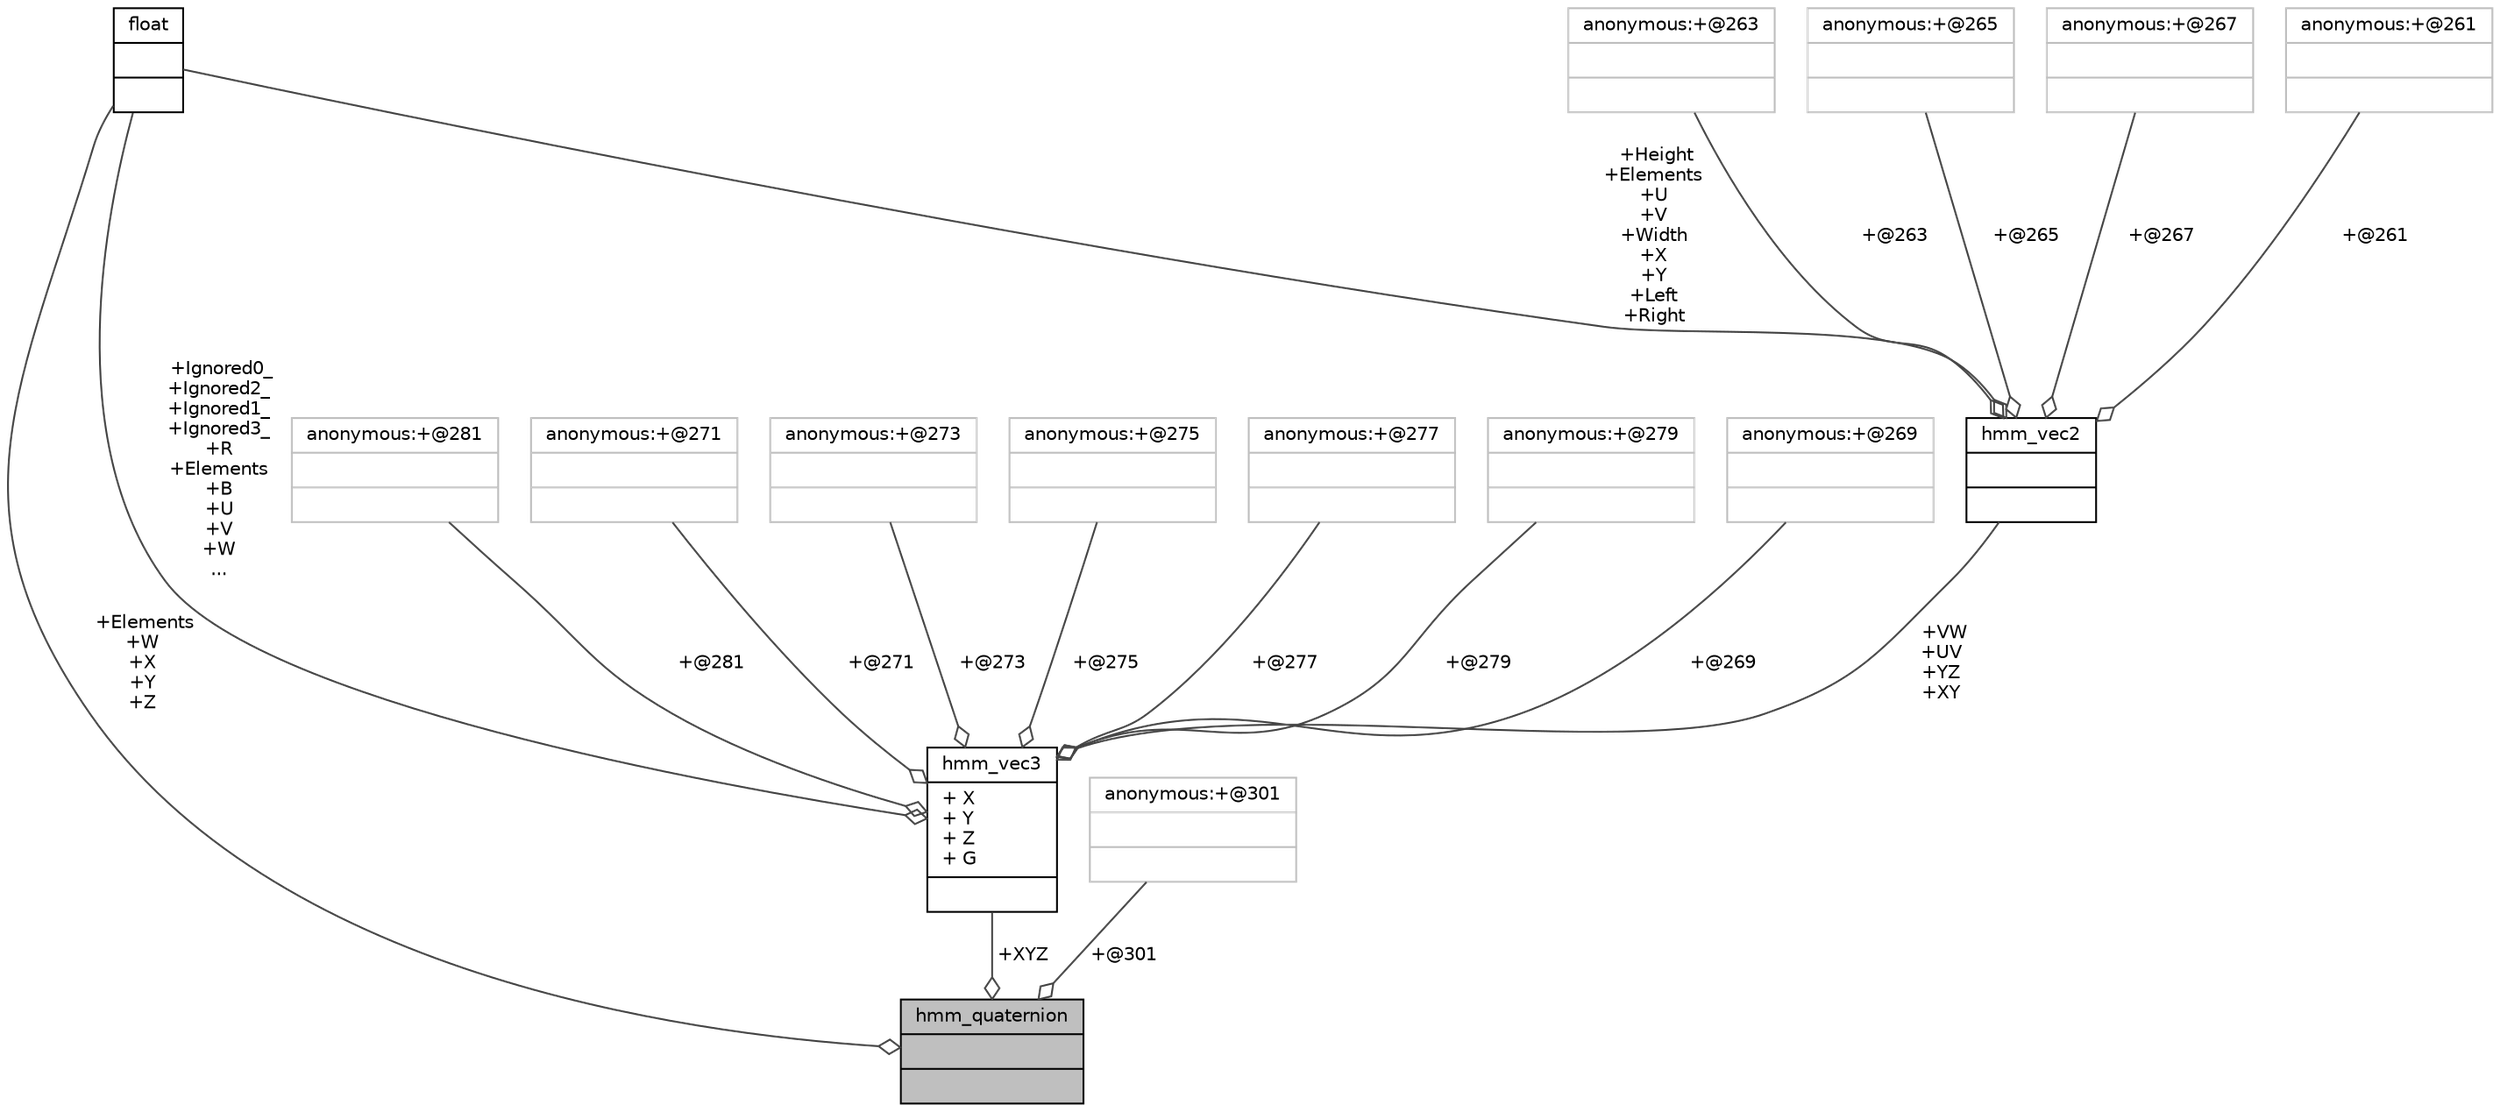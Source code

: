 digraph "hmm_quaternion"
{
 // INTERACTIVE_SVG=YES
  bgcolor="transparent";
  edge [fontname="Helvetica",fontsize="10",labelfontname="Helvetica",labelfontsize="10"];
  node [fontname="Helvetica",fontsize="10",shape=record];
  Node1 [label="{hmm_quaternion\n||}",height=0.2,width=0.4,color="black", fillcolor="grey75", style="filled", fontcolor="black"];
  Node2 -> Node1 [color="grey25",fontsize="10",style="solid",label=" +XYZ" ,arrowhead="odiamond",fontname="Helvetica"];
  Node2 [label="{hmm_vec3\n|+ X\l+ Y\l+ Z\l+ G\l|}",height=0.2,width=0.4,color="black",URL="$d9/dfd/unionhmm__vec3.html"];
  Node3 -> Node2 [color="grey25",fontsize="10",style="solid",label=" +VW\n+UV\n+YZ\n+XY" ,arrowhead="odiamond",fontname="Helvetica"];
  Node3 [label="{hmm_vec2\n||}",height=0.2,width=0.4,color="black",URL="$dc/db2/unionhmm__vec2.html"];
  Node4 -> Node3 [color="grey25",fontsize="10",style="solid",label=" +@261" ,arrowhead="odiamond",fontname="Helvetica"];
  Node4 [label="{anonymous:+@261\n||}",height=0.2,width=0.4,color="grey75"];
  Node5 -> Node3 [color="grey25",fontsize="10",style="solid",label=" +Height\n+Elements\n+U\n+V\n+Width\n+X\n+Y\n+Left\n+Right" ,arrowhead="odiamond",fontname="Helvetica"];
  Node5 [label="{float\n||}",height=0.2,width=0.4,color="black",URL="$d4/dc3/classfloat.html"];
  Node6 -> Node3 [color="grey25",fontsize="10",style="solid",label=" +@263" ,arrowhead="odiamond",fontname="Helvetica"];
  Node6 [label="{anonymous:+@263\n||}",height=0.2,width=0.4,color="grey75"];
  Node7 -> Node3 [color="grey25",fontsize="10",style="solid",label=" +@265" ,arrowhead="odiamond",fontname="Helvetica"];
  Node7 [label="{anonymous:+@265\n||}",height=0.2,width=0.4,color="grey75"];
  Node8 -> Node3 [color="grey25",fontsize="10",style="solid",label=" +@267" ,arrowhead="odiamond",fontname="Helvetica"];
  Node8 [label="{anonymous:+@267\n||}",height=0.2,width=0.4,color="grey75"];
  Node9 -> Node2 [color="grey25",fontsize="10",style="solid",label=" +@281" ,arrowhead="odiamond",fontname="Helvetica"];
  Node9 [label="{anonymous:+@281\n||}",height=0.2,width=0.4,color="grey75"];
  Node10 -> Node2 [color="grey25",fontsize="10",style="solid",label=" +@271" ,arrowhead="odiamond",fontname="Helvetica"];
  Node10 [label="{anonymous:+@271\n||}",height=0.2,width=0.4,color="grey75"];
  Node11 -> Node2 [color="grey25",fontsize="10",style="solid",label=" +@273" ,arrowhead="odiamond",fontname="Helvetica"];
  Node11 [label="{anonymous:+@273\n||}",height=0.2,width=0.4,color="grey75"];
  Node5 -> Node2 [color="grey25",fontsize="10",style="solid",label=" +Ignored0_\n+Ignored2_\n+Ignored1_\n+Ignored3_\n+R\n+Elements\n+B\n+U\n+V\n+W\n..." ,arrowhead="odiamond",fontname="Helvetica"];
  Node12 -> Node2 [color="grey25",fontsize="10",style="solid",label=" +@275" ,arrowhead="odiamond",fontname="Helvetica"];
  Node12 [label="{anonymous:+@275\n||}",height=0.2,width=0.4,color="grey75"];
  Node13 -> Node2 [color="grey25",fontsize="10",style="solid",label=" +@277" ,arrowhead="odiamond",fontname="Helvetica"];
  Node13 [label="{anonymous:+@277\n||}",height=0.2,width=0.4,color="grey75"];
  Node14 -> Node2 [color="grey25",fontsize="10",style="solid",label=" +@279" ,arrowhead="odiamond",fontname="Helvetica"];
  Node14 [label="{anonymous:+@279\n||}",height=0.2,width=0.4,color="grey75"];
  Node15 -> Node2 [color="grey25",fontsize="10",style="solid",label=" +@269" ,arrowhead="odiamond",fontname="Helvetica"];
  Node15 [label="{anonymous:+@269\n||}",height=0.2,width=0.4,color="grey75"];
  Node16 -> Node1 [color="grey25",fontsize="10",style="solid",label=" +@301" ,arrowhead="odiamond",fontname="Helvetica"];
  Node16 [label="{anonymous:+@301\n||}",height=0.2,width=0.4,color="grey75"];
  Node5 -> Node1 [color="grey25",fontsize="10",style="solid",label=" +Elements\n+W\n+X\n+Y\n+Z" ,arrowhead="odiamond",fontname="Helvetica"];
}
